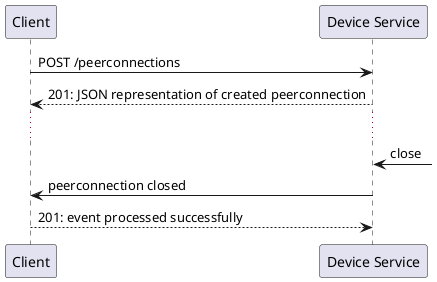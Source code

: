 @startuml PostPeerconnection
Client -> "Device Service": POST /peerconnections
Client <-- "Device Service": 201: JSON representation of created peerconnection
...
]-> "Device Service": close
Client <- "Device Service": peerconnection closed
Client --> "Device Service": 201: event processed successfully
@enduml